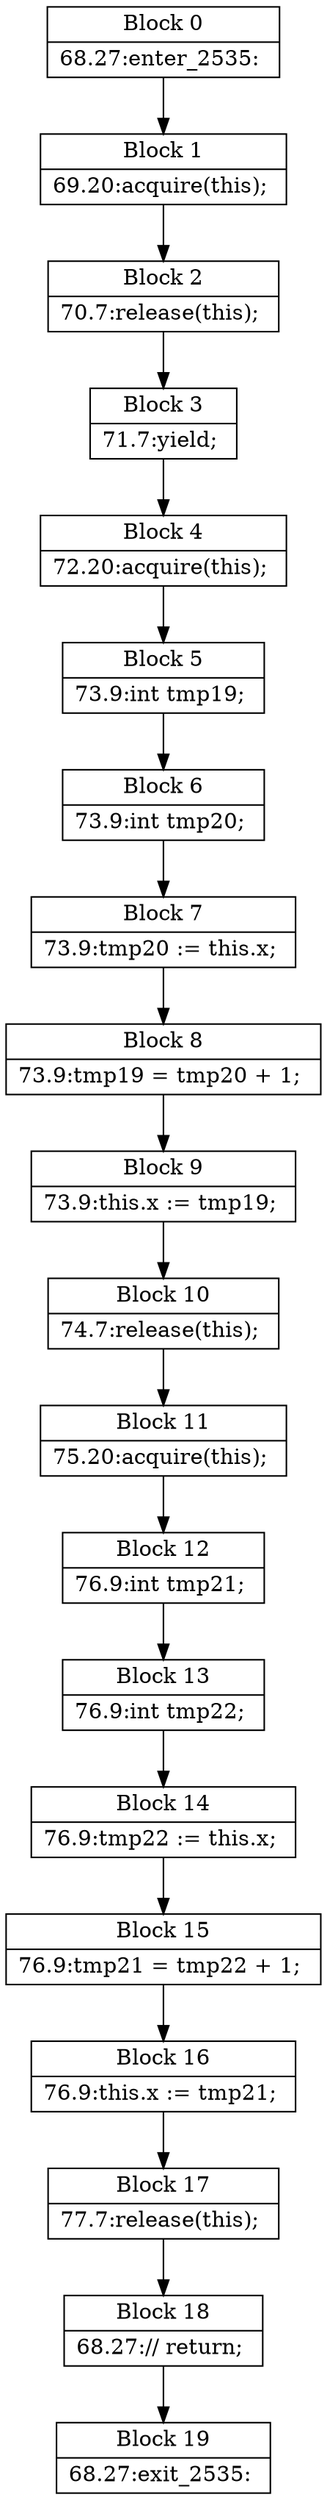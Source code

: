 digraph G {
   node [shape=record];
B0[label="{Block 0|68.27:enter_2535: \n}"];
B1[label="{Block 1|69.20:acquire(this); \n}"];
B2[label="{Block 2|70.7:release(this); \n}"];
B3[label="{Block 3|71.7:yield; \n}"];
B4[label="{Block 4|72.20:acquire(this); \n}"];
B5[label="{Block 5|73.9:int tmp19; \n}"];
B6[label="{Block 6|73.9:int tmp20; \n}"];
B7[label="{Block 7|73.9:tmp20 := this.x; \n}"];
B8[label="{Block 8|73.9:tmp19 = tmp20 + 1; \n}"];
B9[label="{Block 9|73.9:this.x := tmp19; \n}"];
B10[label="{Block 10|74.7:release(this); \n}"];
B11[label="{Block 11|75.20:acquire(this); \n}"];
B12[label="{Block 12|76.9:int tmp21; \n}"];
B13[label="{Block 13|76.9:int tmp22; \n}"];
B14[label="{Block 14|76.9:tmp22 := this.x; \n}"];
B15[label="{Block 15|76.9:tmp21 = tmp22 + 1; \n}"];
B16[label="{Block 16|76.9:this.x := tmp21; \n}"];
B17[label="{Block 17|77.7:release(this); \n}"];
B18[label="{Block 18|68.27:// return; \n}"];
B19[label="{Block 19|68.27:exit_2535: \n}"];
B0 -> B1;
B1 -> B2;
B2 -> B3;
B3 -> B4;
B4 -> B5;
B5 -> B6;
B6 -> B7;
B7 -> B8;
B8 -> B9;
B9 -> B10;
B10 -> B11;
B11 -> B12;
B12 -> B13;
B13 -> B14;
B14 -> B15;
B15 -> B16;
B16 -> B17;
B17 -> B18;
B18 -> B19;
}
